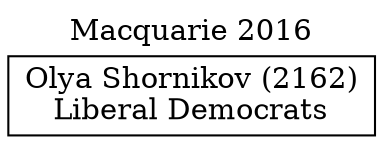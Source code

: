 // House preference flow
digraph "Olya Shornikov (2162)_Macquarie_2016" {
	graph [label="Macquarie 2016" labelloc=t mclimit=10]
	node [shape=box]
	"Olya Shornikov (2162)" [label="Olya Shornikov (2162)
Liberal Democrats"]
}
